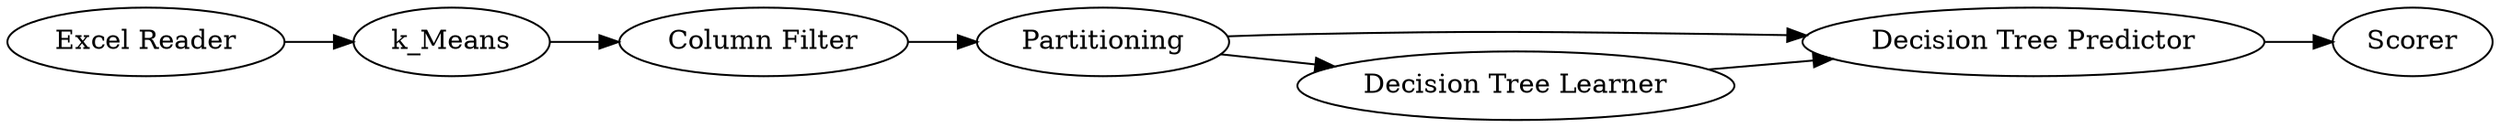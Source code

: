 digraph {
	12 -> 13
	10 -> 12
	9 -> 39
	8 -> 9
	39 -> 10
	11 -> 12
	10 -> 11
	13 [label=Scorer]
	9 [label=k_Means]
	11 [label="Decision Tree Learner"]
	8 [label="Excel Reader"]
	39 [label="Column Filter"]
	12 [label="Decision Tree Predictor"]
	10 [label=Partitioning]
	rankdir=LR
}
